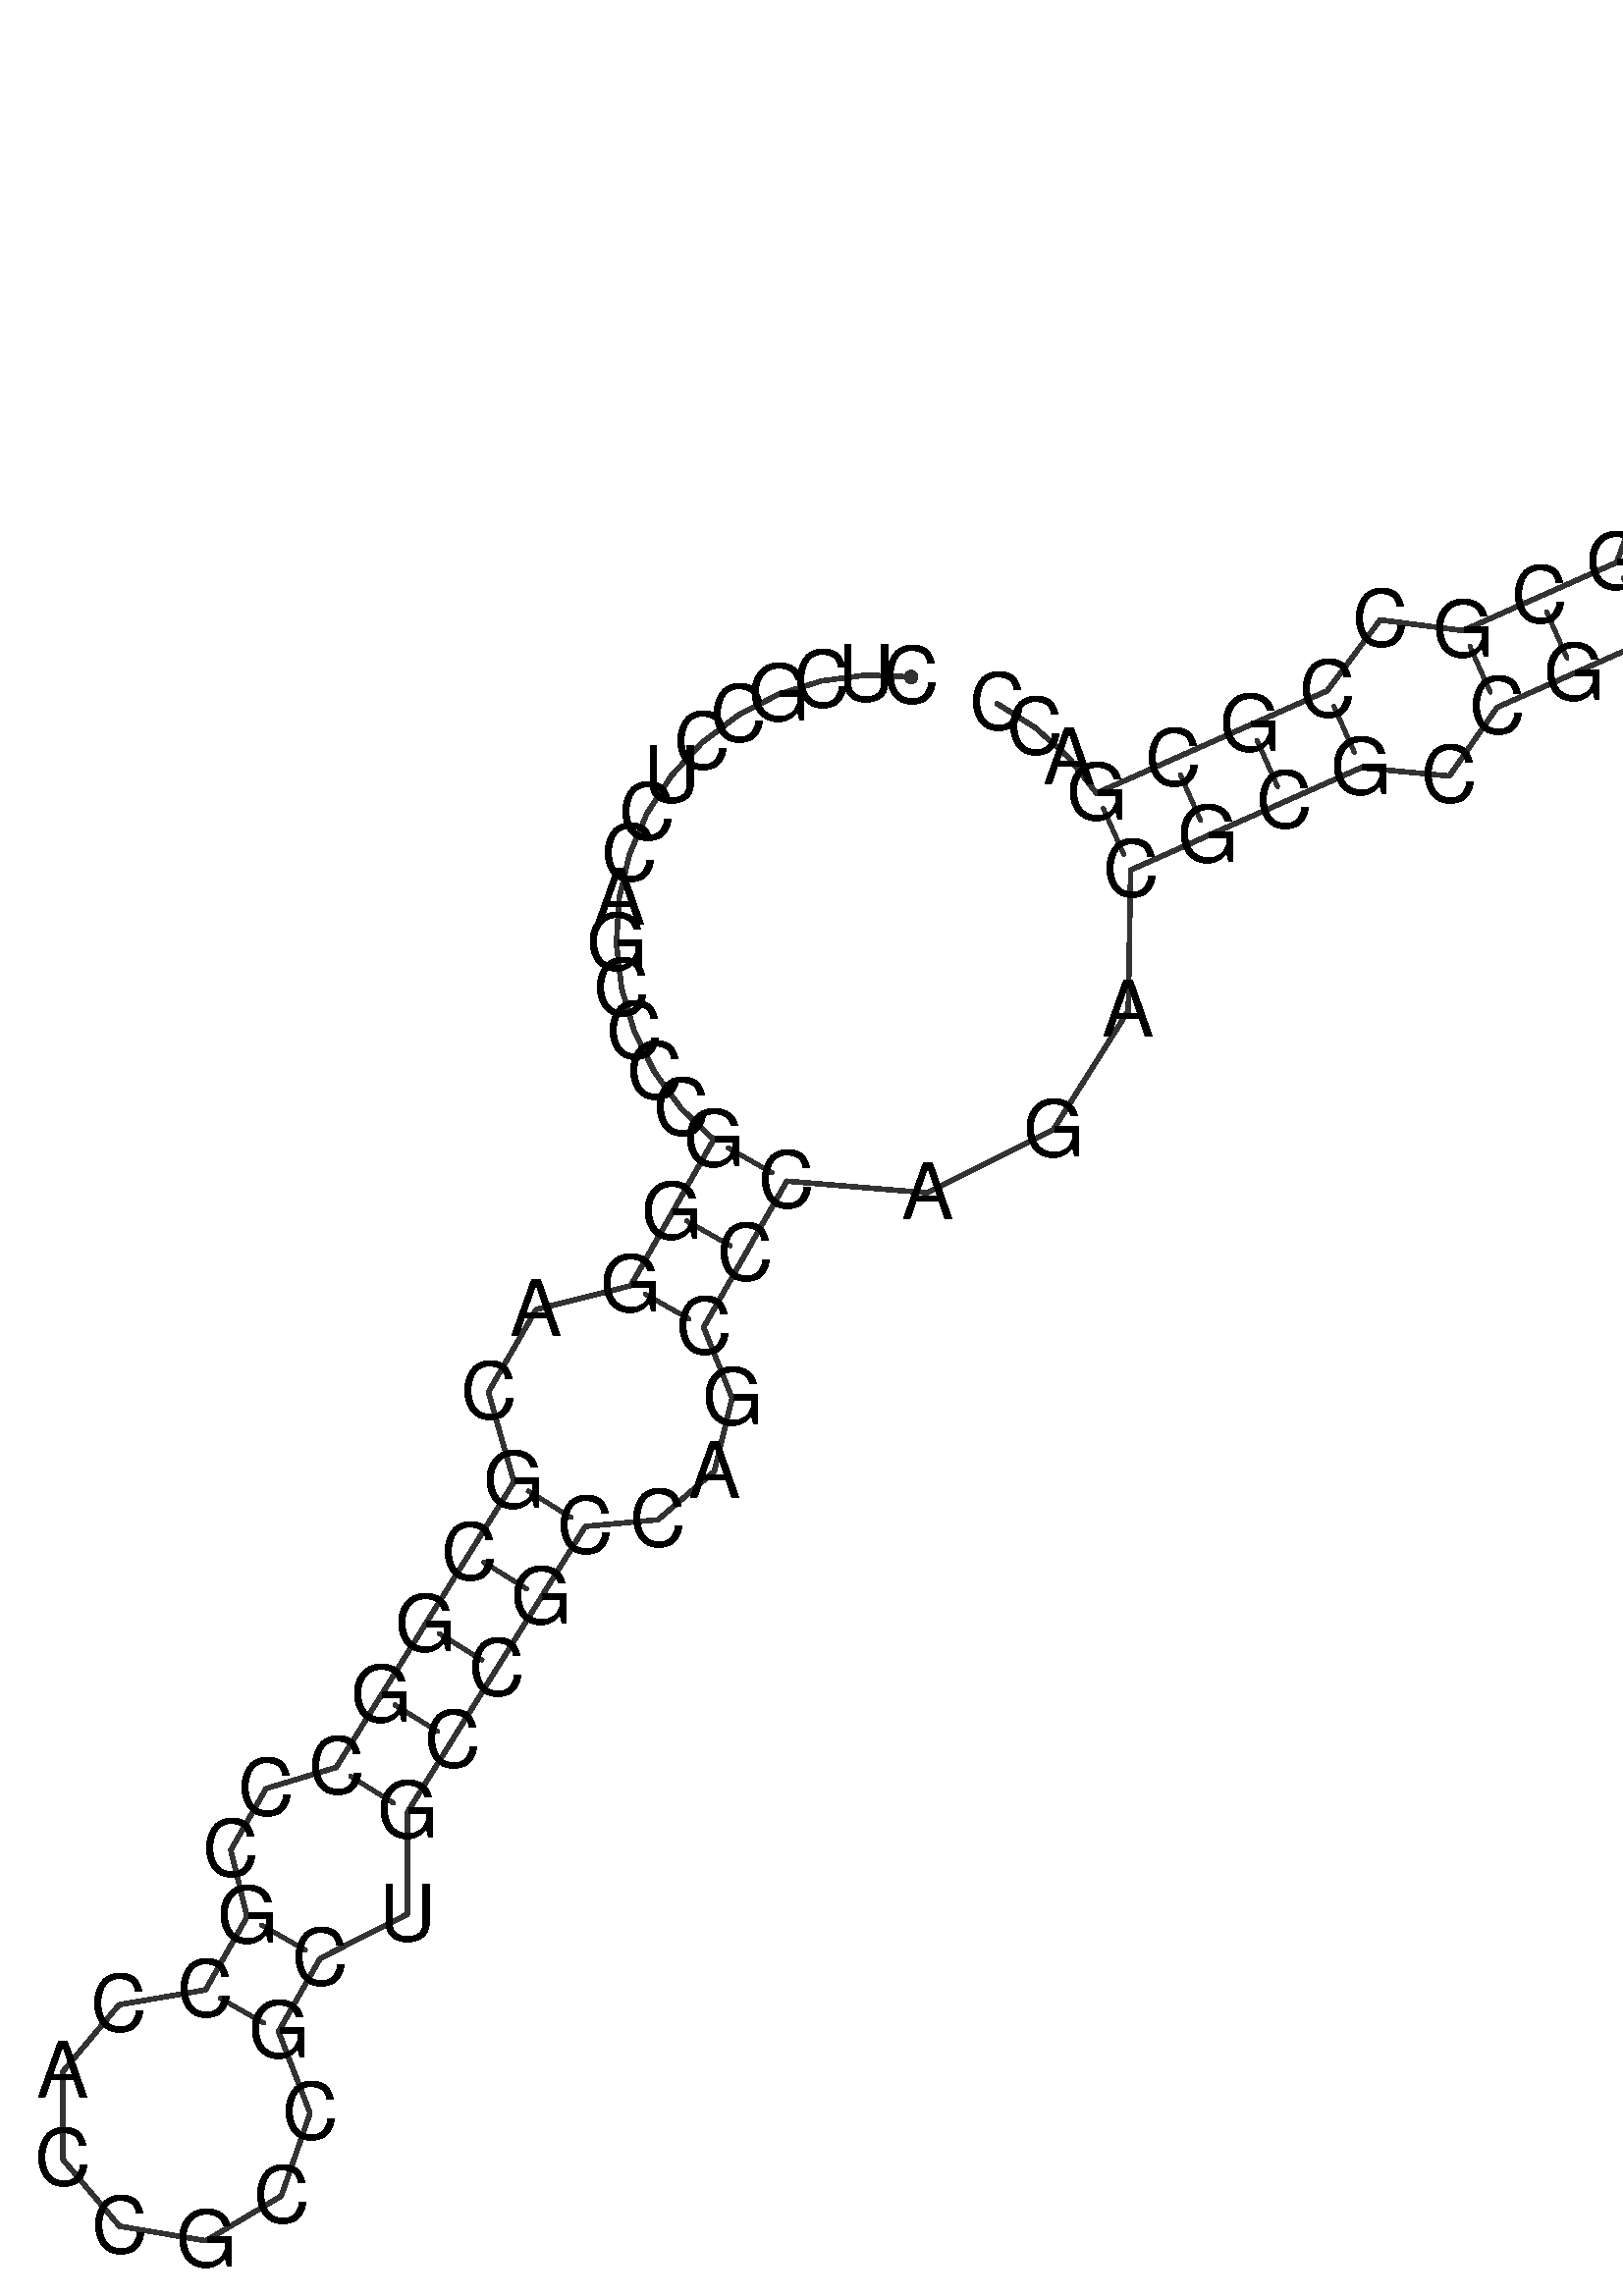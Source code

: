 %!PS-Adobe-3.0 EPSF-3.0
%%BoundingBox: 0 0 700 700
%%DocumentFonts: Helvetica
%%Pages: 1
%%EndComments

% Program options: --noLP 

% To switch off outline pairs of sequence comment or
% delete the appropriate line near the end of the file

/RNAplot 100 dict def

RNAplot begin

%%BeginProlog

/fsize  14 def
/outlinecolor {0.2 setgray} bind def
/paircolor    {0.2 setgray} bind def
/seqcolor     {0   setgray} bind def
/cshow  { dup stringwidth pop -2 div fsize -3 div rmoveto show} bind def
/min { 2 copy gt { exch } if pop } bind def
/max { 2 copy lt { exch } if pop } bind def
/arccoords { % i j arccoords
  % puts optimal x1 y1 x2 y2 coordinates used in bezier curves from i to j
  % onto the stack
  dup 3 -1 roll dup 4 -1 roll lt dup dup 5 2 roll {exch} if
  dup 3 -1 roll dup 3 -1 roll exch sub 1 sub dup
  4 -2 roll 5 -1 roll {exch} if 4 2 roll
  sequence length dup 2 div exch 3 1 roll lt 
  {exch 5 -1 roll pop 4 -2 roll exch 4 2 roll}
  { 4 2 roll 5 -1 roll dup 6 1 roll {exch} if
    4 -2 roll exch pop dup 3 -1 roll dup 4 1 roll
    exch add 4 -1 roll dup 5 1 roll sub 1 sub
    5 -1 roll not {4 -2 roll exch 4 2 roll} if
  }ifelse
   % compute the scalingfactor and prepare (1-sf) and sf*r
  2 mul exch cpr 3 1 roll div dup
  3 -1 roll mul exch 1 exch sub exch
   % compute the coordinates
  3 -1 roll 1 sub coor exch get aload pop % get coord for i
  4 -1 roll dup 5 1 roll mul 3 -1 roll dup 4 1 roll add exch % calculate y1
  4 -1 roll dup 5 1 roll mul 3 -1 roll dup 4 1 roll add exch % calculate x1
  5 -1 roll 1 sub coor exch get aload pop % get coord for j
  % duplicate j coord
  dup 3 -1 roll dup 4 1 roll exch 8 2 roll
  6 -1 roll dup 7 1 roll mul 5 -1 roll dup 6 1 roll add exch % calculate y2
  6 -1 roll mul 5 -1 roll add exch % calculate x2
  6 -2 roll % reorder
} bind def
/drawoutline {
  gsave outlinecolor newpath
  coor 0 get aload pop 0.8 0 360 arc % draw 5' circle of 1st sequence
  currentdict /cutpoint known        % check if cutpoint is defined
  {coor 0 cutpoint getinterval
   {aload pop lineto} forall         % draw outline of 1st sequence
   coor cutpoint 1 add get aload pop
   2 copy moveto 0.8 0 360 arc       % draw 5' circle of 2nd sequence
   coor cutpoint 1 add coor length cutpoint 1 add sub getinterval
   {aload pop lineto} forall        % draw outline of 2nd sequence
     } {
        /i 0 def
        coor {
            /p coor i get def
            /a arcs i get def
            /l a length def
            l 0 eq {
                %% standard point... draw simple line
                p 0 2 getinterval aload pop lineto
            } {
                %% point in loop... draw arc around loop center
                /clockwise a 5 get def
                clockwise 0.0 gt {
                    a 0 5 getinterval aload pop arcn
                } {
                    a 0 5 getinterval aload pop arc
                } ifelse
            } ifelse
            /i i 1 add def
        } forall
    }
  ifelse
  stroke grestore
} bind def
/drawpairs {
  paircolor
  0.7 setlinewidth
  [9 3.01] 9 setdash
  newpath
  pairs {aload pop
      currentdict (cpr) known
      { exch dup
        coor  exch 1 sub get aload pop moveto
        exch arccoords curveto
      }
      { coor exch 1 sub get aload pop moveto
        coor exch 1 sub get aload pop lineto
      }ifelse
  } forall
  stroke
} bind def
% draw bases
/drawbases {
  [] 0 setdash
  seqcolor
  0
  coor {
    aload pop moveto
    dup sequence exch 1 getinterval cshow
    1 add
  } forall
  pop
} bind def
/init {
  /Helvetica findfont fsize scalefont setfont
  1 setlinejoin
  1 setlinecap
  0.8 setlinewidth
  % find the coordinate range
  /xmax -1000 def /xmin 10000 def
  /ymax -1000 def /ymin 10000 def
  coor {
      aload pop
      dup ymin lt {dup /ymin exch def} if
      dup ymax gt {/ymax exch def} {pop} ifelse
      dup xmin lt {dup /xmin exch def} if
      dup xmax gt {/xmax exch def} {pop} ifelse
  } forall
  /size {xmax xmin sub ymax ymin sub max} bind def
  /width {xmax xmin sub} bind def
  /height {ymax ymin sub} bind def
  10 10 translate
  680 size 10 add div dup scale
  size width sub width xmin sub xmax sub add 2 div 5 add
  size height sub height ymin sub ymax sub add 2 div 5 add
  translate
} bind def

%%EndProlog

% data start here
/sequence { (\
CUCGCCUCCAGCCCCGGGACGCGGCCCGCCACCGCCGCUGCCGCCAGCCCAGACGCGCCGCCCGCAUGCGCCGCGACC\
) } def
/len { sequence length } bind def

/coor [
[105.955 146.262]
[97.915 146.597]
[89.937 145.545]
[82.258 143.137]
[75.107 139.446]
[68.698 134.58]
[63.22 128.685]
[58.837 121.936]
[55.679 114.534]
[53.84 106.7]
[53.376 98.666]
[54.299 90.671]
[56.583 82.955]
[60.159 75.746]
[64.921 69.259]
[70.727 63.686]
[63.313 50.647]
[55.899 37.607]
[39.059 33.383]
[30.533 18.643]
[35.085 2.582]
[27.159 -10.153]
[19.233 -22.887]
[11.307 -35.622]
[3.38 -48.357]
[-9.141 -52.122]
[-15.439 -63.117]
[-12.54 -75.035]
[-19.954 -88.075]
[-35.367 -90.715]
[-45.438 -102.677]
[-45.412 -118.315]
[-35.301 -130.244]
[-19.879 -132.832]
[-6.428 -124.856]
[-1.299 -110.084]
[-6.914 -95.489]
[0.5 -82.449]
[16.049 -74.57]
[16.115 -56.283]
[24.041 -43.548]
[31.968 -30.814]
[39.894 -18.079]
[47.82 -5.344]
[60.808 -4.156]
[70.834 4.489]
[74.013 17.542]
[68.939 30.193]
[76.353 43.233]
[83.766 56.273]
[108.814 54.197]
[131.302 65.42]
[144.702 86.683]
[145.123 111.813]
[158.834 117.896]
[172.545 123.979]
[186.256 130.062]
[202.009 128.586]
[210.505 140.82]
[224.216 146.902]
[237.927 152.985]
[252.582 147.069]
[267.096 153.325]
[272.857 168.042]
[266.448 182.488]
[251.671 188.093]
[237.293 181.532]
[231.844 166.697]
[218.133 160.614]
[204.422 154.531]
[189.65 156.442]
[180.173 143.773]
[166.462 137.69]
[152.751 131.607]
[139.04 125.525]
[134.071 131.855]
[128.089 137.237]
[121.27 141.511]
] def
/arcs [
[]
[]
[]
[]
[]
[]
[]
[]
[]
[]
[]
[]
[]
[]
[]
[]
[]
[]
[]
[]
[]
[]
[]
[]
[]
[]
[]
[]
[]
[]
[]
[]
[]
[]
[]
[]
[]
[]
[]
[]
[]
[]
[]
[]
[]
[]
[]
[]
[]
[]
[]
[]
[]
[]
[]
[]
[]
[]
[]
[]
[]
[]
[]
[]
[]
[]
[]
[]
[]
[]
[]
[]
[]
[]
[]
[]
[]
[]
] def
/pairs [
[16 50]
[17 49]
[18 48]
[21 44]
[22 43]
[23 42]
[24 41]
[25 40]
[28 38]
[29 37]
[54 75]
[55 74]
[56 73]
[57 72]
[59 70]
[60 69]
[61 68]
] def

init

% switch off outline pairs or bases by removing these lines
drawoutline
drawpairs
drawbases
showpage
end
%%EOF
